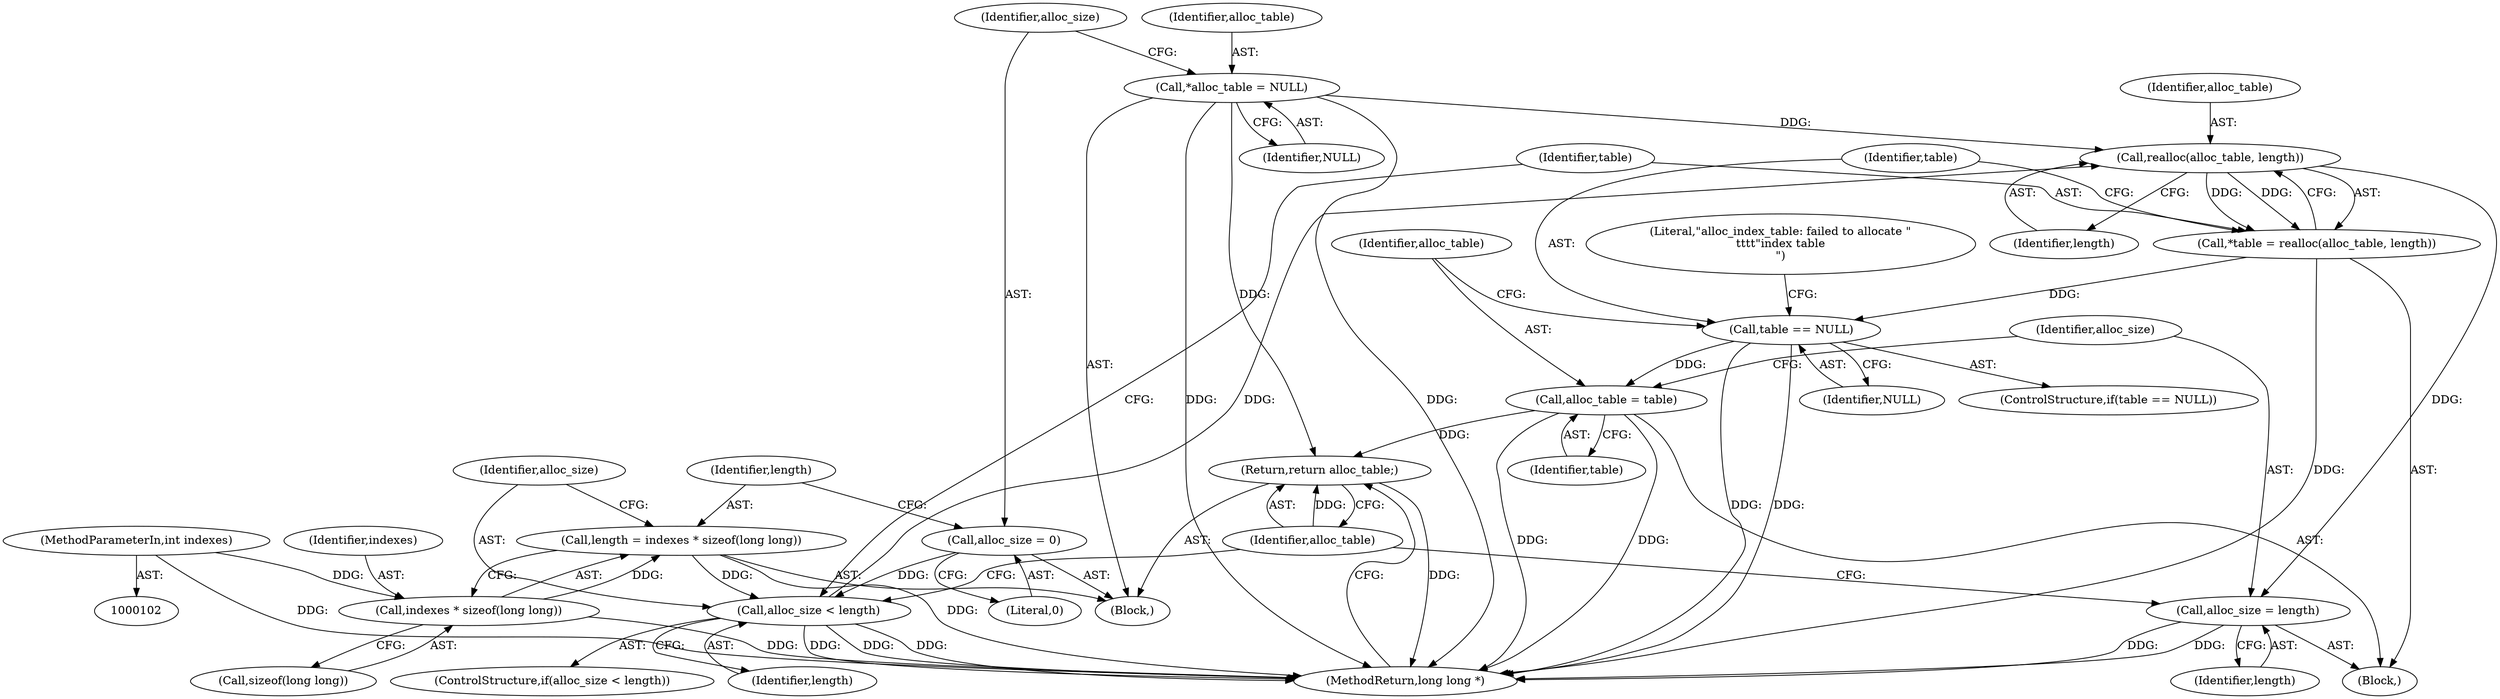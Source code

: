 digraph "0_squashfs-tools_f95864afe8833fe3ad782d714b41378e860977b1_2@API" {
"1000128" [label="(Call,realloc(alloc_table, length))"];
"1000106" [label="(Call,*alloc_table = NULL)"];
"1000121" [label="(Call,alloc_size < length)"];
"1000110" [label="(Call,alloc_size = 0)"];
"1000114" [label="(Call,length = indexes * sizeof(long long))"];
"1000116" [label="(Call,indexes * sizeof(long long))"];
"1000103" [label="(MethodParameterIn,int indexes)"];
"1000126" [label="(Call,*table = realloc(alloc_table, length))"];
"1000132" [label="(Call,table == NULL)"];
"1000137" [label="(Call,alloc_table = table)"];
"1000143" [label="(Return,return alloc_table;)"];
"1000140" [label="(Call,alloc_size = length)"];
"1000136" [label="(Literal,\"alloc_index_table: failed to allocate \"\n\t\t\t\t\"index table\n\")"];
"1000120" [label="(ControlStructure,if(alloc_size < length))"];
"1000142" [label="(Identifier,length)"];
"1000103" [label="(MethodParameterIn,int indexes)"];
"1000127" [label="(Identifier,table)"];
"1000123" [label="(Identifier,length)"];
"1000145" [label="(MethodReturn,long long *)"];
"1000134" [label="(Identifier,NULL)"];
"1000130" [label="(Identifier,length)"];
"1000108" [label="(Identifier,NULL)"];
"1000137" [label="(Call,alloc_table = table)"];
"1000111" [label="(Identifier,alloc_size)"];
"1000126" [label="(Call,*table = realloc(alloc_table, length))"];
"1000133" [label="(Identifier,table)"];
"1000138" [label="(Identifier,alloc_table)"];
"1000143" [label="(Return,return alloc_table;)"];
"1000116" [label="(Call,indexes * sizeof(long long))"];
"1000131" [label="(ControlStructure,if(table == NULL))"];
"1000132" [label="(Call,table == NULL)"];
"1000129" [label="(Identifier,alloc_table)"];
"1000106" [label="(Call,*alloc_table = NULL)"];
"1000144" [label="(Identifier,alloc_table)"];
"1000139" [label="(Identifier,table)"];
"1000112" [label="(Literal,0)"];
"1000124" [label="(Block,)"];
"1000107" [label="(Identifier,alloc_table)"];
"1000128" [label="(Call,realloc(alloc_table, length))"];
"1000110" [label="(Call,alloc_size = 0)"];
"1000115" [label="(Identifier,length)"];
"1000117" [label="(Identifier,indexes)"];
"1000104" [label="(Block,)"];
"1000122" [label="(Identifier,alloc_size)"];
"1000140" [label="(Call,alloc_size = length)"];
"1000121" [label="(Call,alloc_size < length)"];
"1000141" [label="(Identifier,alloc_size)"];
"1000114" [label="(Call,length = indexes * sizeof(long long))"];
"1000118" [label="(Call,sizeof(long long))"];
"1000128" -> "1000126"  [label="AST: "];
"1000128" -> "1000130"  [label="CFG: "];
"1000129" -> "1000128"  [label="AST: "];
"1000130" -> "1000128"  [label="AST: "];
"1000126" -> "1000128"  [label="CFG: "];
"1000128" -> "1000126"  [label="DDG: "];
"1000128" -> "1000126"  [label="DDG: "];
"1000106" -> "1000128"  [label="DDG: "];
"1000121" -> "1000128"  [label="DDG: "];
"1000128" -> "1000140"  [label="DDG: "];
"1000106" -> "1000104"  [label="AST: "];
"1000106" -> "1000108"  [label="CFG: "];
"1000107" -> "1000106"  [label="AST: "];
"1000108" -> "1000106"  [label="AST: "];
"1000111" -> "1000106"  [label="CFG: "];
"1000106" -> "1000145"  [label="DDG: "];
"1000106" -> "1000145"  [label="DDG: "];
"1000106" -> "1000143"  [label="DDG: "];
"1000121" -> "1000120"  [label="AST: "];
"1000121" -> "1000123"  [label="CFG: "];
"1000122" -> "1000121"  [label="AST: "];
"1000123" -> "1000121"  [label="AST: "];
"1000127" -> "1000121"  [label="CFG: "];
"1000144" -> "1000121"  [label="CFG: "];
"1000121" -> "1000145"  [label="DDG: "];
"1000121" -> "1000145"  [label="DDG: "];
"1000121" -> "1000145"  [label="DDG: "];
"1000110" -> "1000121"  [label="DDG: "];
"1000114" -> "1000121"  [label="DDG: "];
"1000110" -> "1000104"  [label="AST: "];
"1000110" -> "1000112"  [label="CFG: "];
"1000111" -> "1000110"  [label="AST: "];
"1000112" -> "1000110"  [label="AST: "];
"1000115" -> "1000110"  [label="CFG: "];
"1000114" -> "1000104"  [label="AST: "];
"1000114" -> "1000116"  [label="CFG: "];
"1000115" -> "1000114"  [label="AST: "];
"1000116" -> "1000114"  [label="AST: "];
"1000122" -> "1000114"  [label="CFG: "];
"1000114" -> "1000145"  [label="DDG: "];
"1000116" -> "1000114"  [label="DDG: "];
"1000116" -> "1000118"  [label="CFG: "];
"1000117" -> "1000116"  [label="AST: "];
"1000118" -> "1000116"  [label="AST: "];
"1000116" -> "1000145"  [label="DDG: "];
"1000103" -> "1000116"  [label="DDG: "];
"1000103" -> "1000102"  [label="AST: "];
"1000103" -> "1000145"  [label="DDG: "];
"1000126" -> "1000124"  [label="AST: "];
"1000127" -> "1000126"  [label="AST: "];
"1000133" -> "1000126"  [label="CFG: "];
"1000126" -> "1000145"  [label="DDG: "];
"1000126" -> "1000132"  [label="DDG: "];
"1000132" -> "1000131"  [label="AST: "];
"1000132" -> "1000134"  [label="CFG: "];
"1000133" -> "1000132"  [label="AST: "];
"1000134" -> "1000132"  [label="AST: "];
"1000136" -> "1000132"  [label="CFG: "];
"1000138" -> "1000132"  [label="CFG: "];
"1000132" -> "1000145"  [label="DDG: "];
"1000132" -> "1000145"  [label="DDG: "];
"1000132" -> "1000137"  [label="DDG: "];
"1000137" -> "1000124"  [label="AST: "];
"1000137" -> "1000139"  [label="CFG: "];
"1000138" -> "1000137"  [label="AST: "];
"1000139" -> "1000137"  [label="AST: "];
"1000141" -> "1000137"  [label="CFG: "];
"1000137" -> "1000145"  [label="DDG: "];
"1000137" -> "1000145"  [label="DDG: "];
"1000137" -> "1000143"  [label="DDG: "];
"1000143" -> "1000104"  [label="AST: "];
"1000143" -> "1000144"  [label="CFG: "];
"1000144" -> "1000143"  [label="AST: "];
"1000145" -> "1000143"  [label="CFG: "];
"1000143" -> "1000145"  [label="DDG: "];
"1000144" -> "1000143"  [label="DDG: "];
"1000140" -> "1000124"  [label="AST: "];
"1000140" -> "1000142"  [label="CFG: "];
"1000141" -> "1000140"  [label="AST: "];
"1000142" -> "1000140"  [label="AST: "];
"1000144" -> "1000140"  [label="CFG: "];
"1000140" -> "1000145"  [label="DDG: "];
"1000140" -> "1000145"  [label="DDG: "];
}
